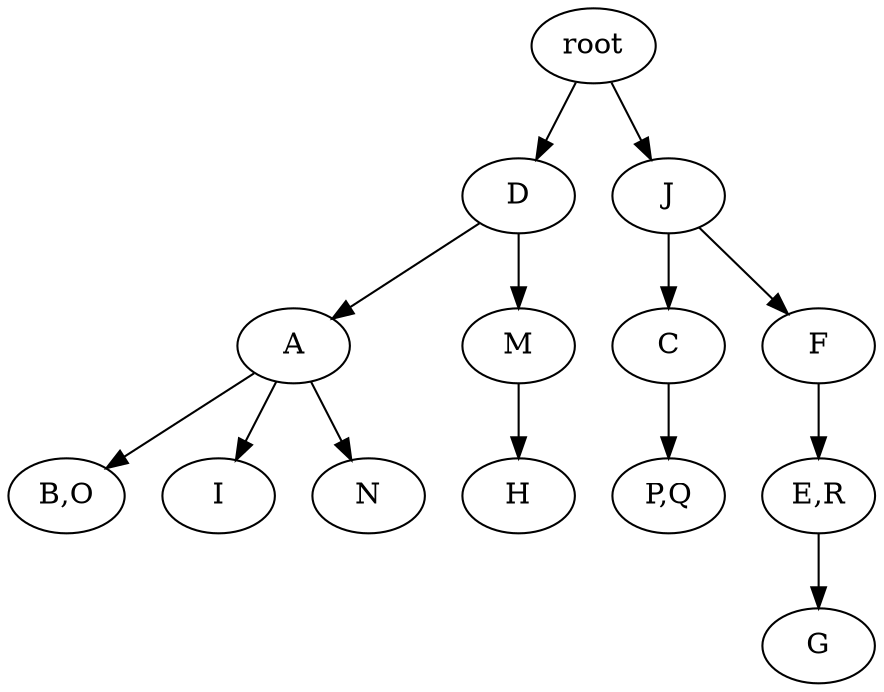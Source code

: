 strict digraph G {
	graph [name=G];
	0	 [label=root];
	7	 [label=D];
	0 -> 7;
	1	 [label=J];
	0 -> 1;
	9	 [label=A];
	12	 [label="B,O"];
	9 -> 12;
	14	 [label=I];
	9 -> 14;
	13	 [label=N];
	9 -> 13;
	3	 [label=C];
	6	 [label="P,Q"];
	3 -> 6;
	7 -> 9;
	8	 [label=M];
	7 -> 8;
	5	 [label="E,R"];
	4	 [label=G];
	5 -> 4;
	2	 [label=F];
	2 -> 5;
	11	 [label=H];
	1 -> 3;
	1 -> 2;
	8 -> 11;
}
